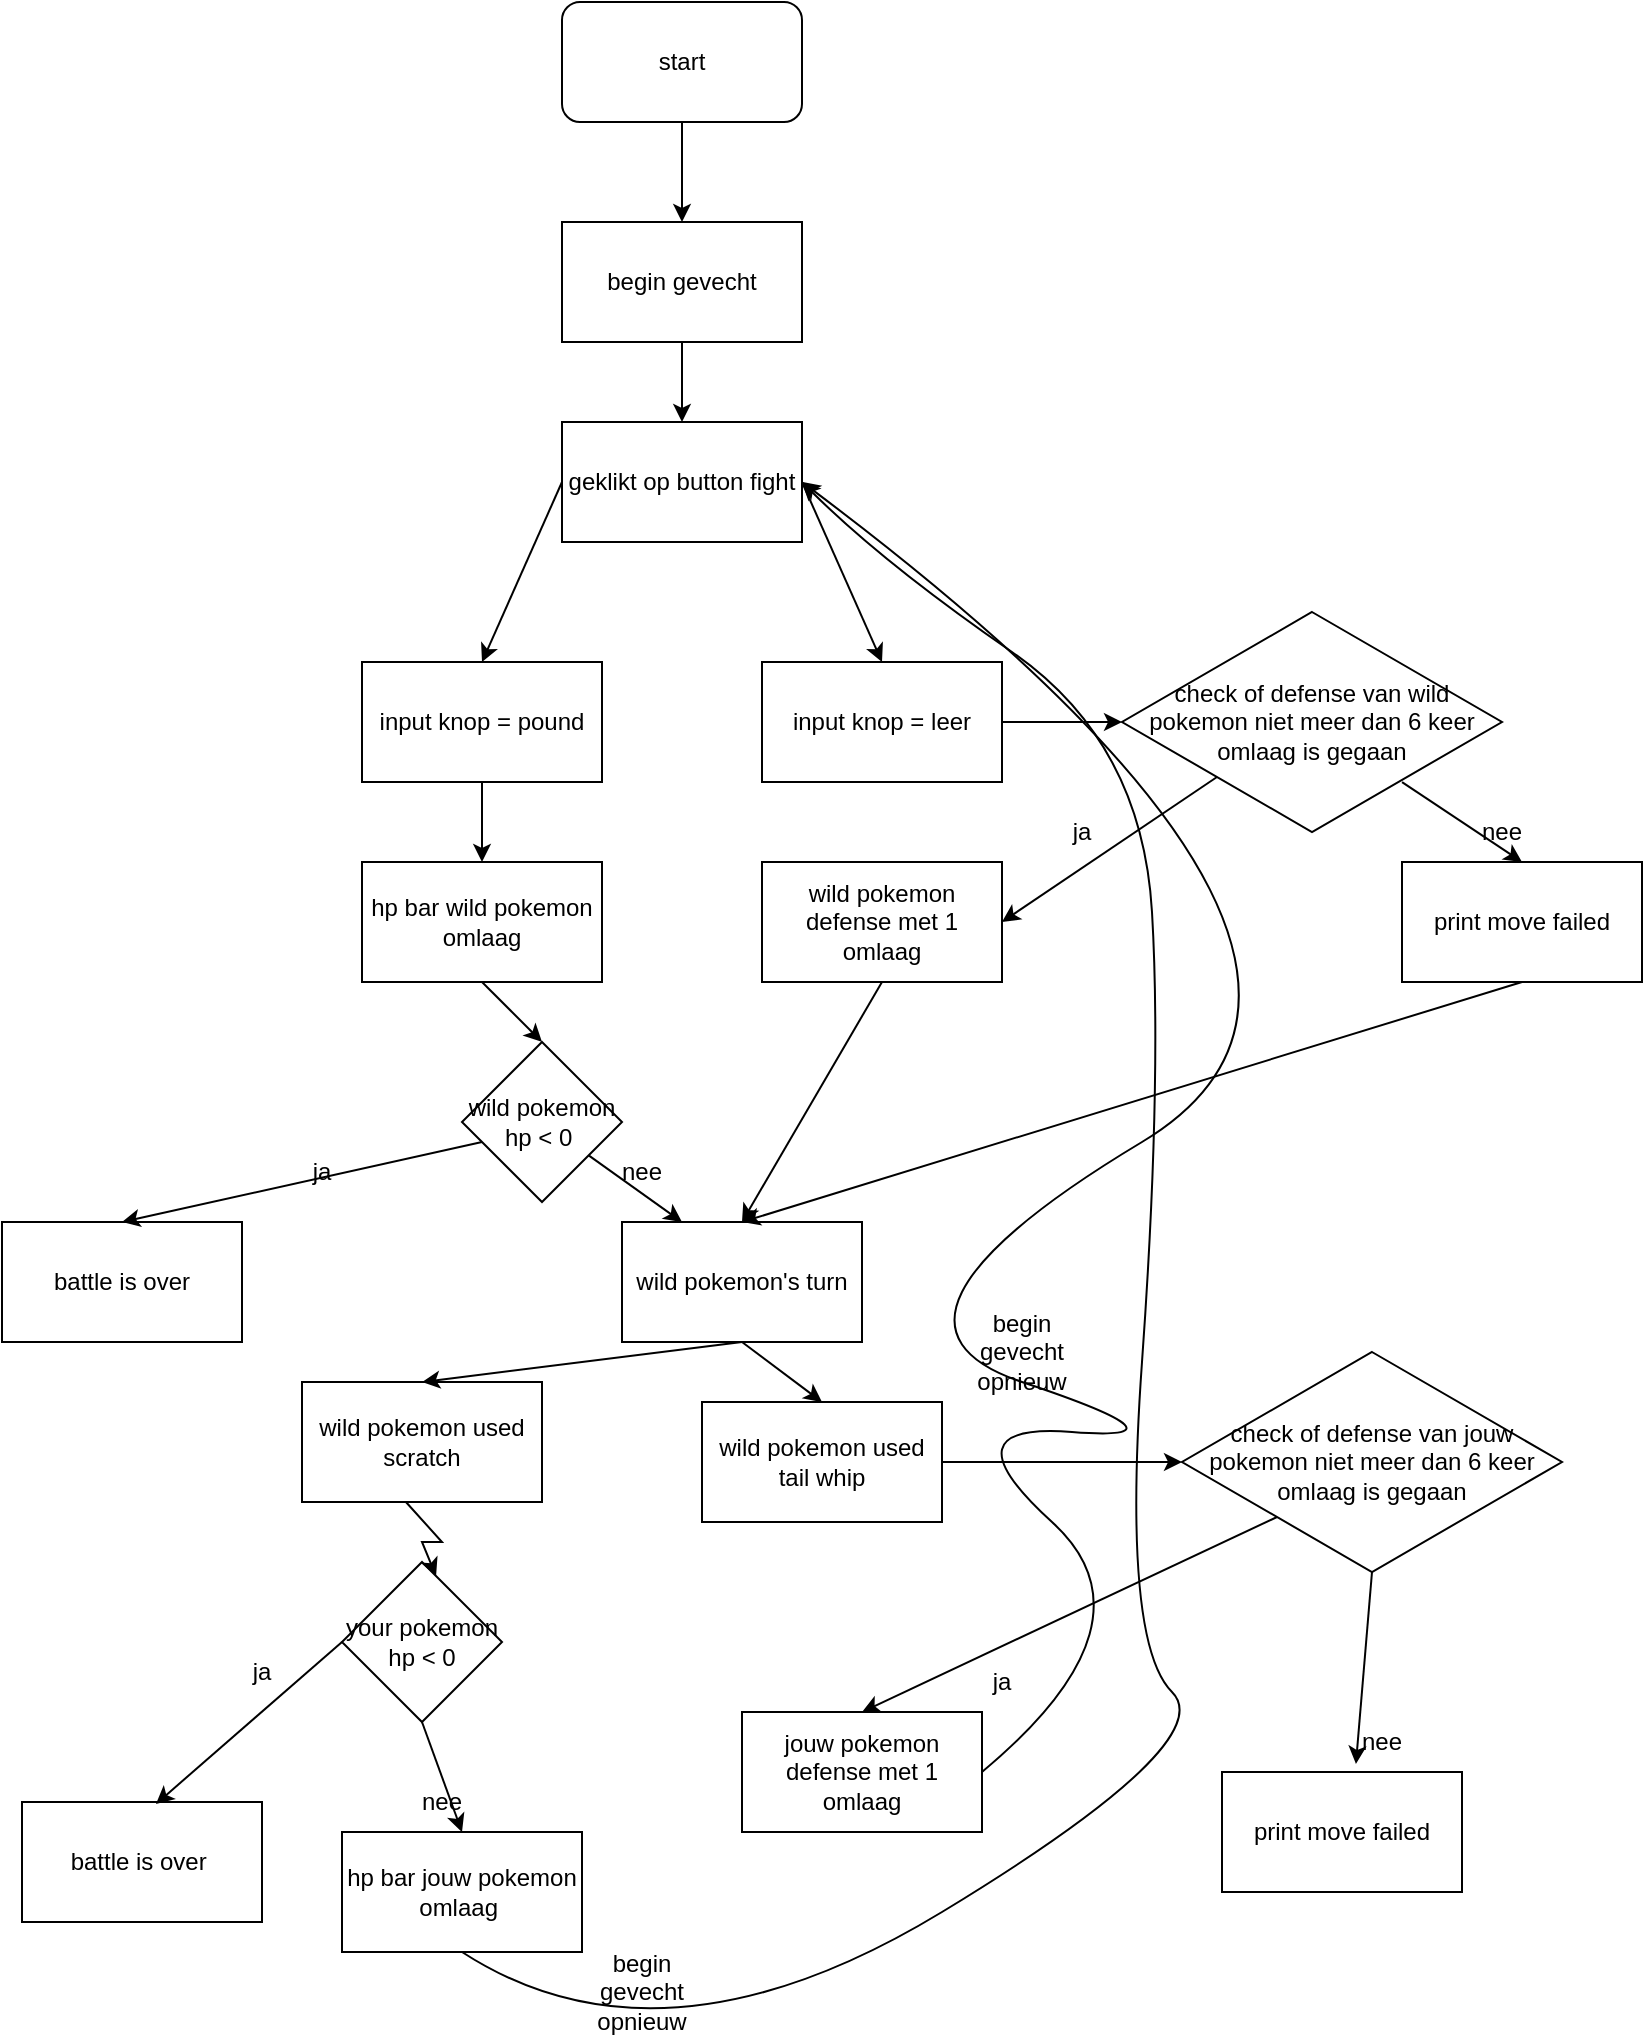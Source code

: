 <mxfile version="21.3.6" type="device">
  <diagram name="Pagina-1" id="Tz6Z_vcTP6DrAK1QKzx_">
    <mxGraphModel dx="1120" dy="484" grid="1" gridSize="10" guides="1" tooltips="1" connect="1" arrows="1" fold="1" page="1" pageScale="1" pageWidth="827" pageHeight="1169" math="0" shadow="0">
      <root>
        <mxCell id="0" />
        <mxCell id="1" parent="0" />
        <mxCell id="POOXPRrQ2YqsytIRpgVz-2" value="begin gevecht" style="rounded=0;whiteSpace=wrap;html=1;" vertex="1" parent="1">
          <mxGeometry x="350" y="160" width="120" height="60" as="geometry" />
        </mxCell>
        <mxCell id="POOXPRrQ2YqsytIRpgVz-3" value="" style="endArrow=classic;html=1;rounded=0;entryX=0.5;entryY=0;entryDx=0;entryDy=0;exitX=0.5;exitY=1;exitDx=0;exitDy=0;" edge="1" parent="1" target="POOXPRrQ2YqsytIRpgVz-2">
          <mxGeometry width="50" height="50" relative="1" as="geometry">
            <mxPoint x="410" y="110" as="sourcePoint" />
            <mxPoint x="580" y="90" as="targetPoint" />
          </mxGeometry>
        </mxCell>
        <mxCell id="POOXPRrQ2YqsytIRpgVz-4" value="geklikt op button fight" style="rounded=0;whiteSpace=wrap;html=1;" vertex="1" parent="1">
          <mxGeometry x="350" y="260" width="120" height="60" as="geometry" />
        </mxCell>
        <mxCell id="POOXPRrQ2YqsytIRpgVz-5" value="" style="endArrow=classic;html=1;rounded=0;entryX=0.5;entryY=0;entryDx=0;entryDy=0;exitX=0.5;exitY=1;exitDx=0;exitDy=0;" edge="1" parent="1" source="POOXPRrQ2YqsytIRpgVz-2" target="POOXPRrQ2YqsytIRpgVz-4">
          <mxGeometry width="50" height="50" relative="1" as="geometry">
            <mxPoint x="600" y="220" as="sourcePoint" />
            <mxPoint x="650" y="170" as="targetPoint" />
          </mxGeometry>
        </mxCell>
        <mxCell id="POOXPRrQ2YqsytIRpgVz-9" value="" style="endArrow=classic;html=1;rounded=0;entryX=0.5;entryY=0;entryDx=0;entryDy=0;exitX=1;exitY=0.5;exitDx=0;exitDy=0;" edge="1" parent="1" source="POOXPRrQ2YqsytIRpgVz-4" target="POOXPRrQ2YqsytIRpgVz-18">
          <mxGeometry width="50" height="50" relative="1" as="geometry">
            <mxPoint x="420" y="400" as="sourcePoint" />
            <mxPoint x="510" y="360" as="targetPoint" />
          </mxGeometry>
        </mxCell>
        <mxCell id="POOXPRrQ2YqsytIRpgVz-12" value="" style="endArrow=classic;html=1;rounded=0;entryX=0.5;entryY=0;entryDx=0;entryDy=0;exitX=0;exitY=0.5;exitDx=0;exitDy=0;" edge="1" parent="1" source="POOXPRrQ2YqsytIRpgVz-4" target="POOXPRrQ2YqsytIRpgVz-17">
          <mxGeometry width="50" height="50" relative="1" as="geometry">
            <mxPoint x="420" y="400" as="sourcePoint" />
            <mxPoint x="310" y="360" as="targetPoint" />
          </mxGeometry>
        </mxCell>
        <mxCell id="POOXPRrQ2YqsytIRpgVz-13" value="hp bar wild pokemon omlaag" style="rounded=0;whiteSpace=wrap;html=1;" vertex="1" parent="1">
          <mxGeometry x="250" y="480" width="120" height="60" as="geometry" />
        </mxCell>
        <mxCell id="POOXPRrQ2YqsytIRpgVz-14" value="" style="endArrow=classic;html=1;rounded=0;entryX=0.5;entryY=0;entryDx=0;entryDy=0;" edge="1" parent="1" target="POOXPRrQ2YqsytIRpgVz-13">
          <mxGeometry width="50" height="50" relative="1" as="geometry">
            <mxPoint x="310" y="440" as="sourcePoint" />
            <mxPoint x="470" y="450" as="targetPoint" />
          </mxGeometry>
        </mxCell>
        <mxCell id="POOXPRrQ2YqsytIRpgVz-15" value="wild pokemon defense met 1 omlaag" style="rounded=0;whiteSpace=wrap;html=1;" vertex="1" parent="1">
          <mxGeometry x="450" y="480" width="120" height="60" as="geometry" />
        </mxCell>
        <mxCell id="POOXPRrQ2YqsytIRpgVz-17" value="input knop = pound" style="rounded=0;whiteSpace=wrap;html=1;" vertex="1" parent="1">
          <mxGeometry x="250" y="380" width="120" height="60" as="geometry" />
        </mxCell>
        <mxCell id="POOXPRrQ2YqsytIRpgVz-18" value="input knop = leer" style="rounded=0;whiteSpace=wrap;html=1;" vertex="1" parent="1">
          <mxGeometry x="450" y="380" width="120" height="60" as="geometry" />
        </mxCell>
        <mxCell id="POOXPRrQ2YqsytIRpgVz-19" value="check of defense van wild pokemon niet meer dan 6 keer omlaag is gegaan" style="rhombus;whiteSpace=wrap;html=1;" vertex="1" parent="1">
          <mxGeometry x="630" y="355" width="190" height="110" as="geometry" />
        </mxCell>
        <mxCell id="POOXPRrQ2YqsytIRpgVz-20" value="" style="endArrow=classic;html=1;rounded=0;entryX=0;entryY=0.5;entryDx=0;entryDy=0;exitX=1;exitY=0.5;exitDx=0;exitDy=0;" edge="1" parent="1" source="POOXPRrQ2YqsytIRpgVz-18" target="POOXPRrQ2YqsytIRpgVz-19">
          <mxGeometry width="50" height="50" relative="1" as="geometry">
            <mxPoint x="570" y="430" as="sourcePoint" />
            <mxPoint x="620" y="380" as="targetPoint" />
          </mxGeometry>
        </mxCell>
        <mxCell id="POOXPRrQ2YqsytIRpgVz-21" value="" style="endArrow=classic;html=1;rounded=0;exitX=0;exitY=1;exitDx=0;exitDy=0;entryX=1;entryY=0.5;entryDx=0;entryDy=0;" edge="1" parent="1" source="POOXPRrQ2YqsytIRpgVz-19" target="POOXPRrQ2YqsytIRpgVz-15">
          <mxGeometry width="50" height="50" relative="1" as="geometry">
            <mxPoint x="620" y="510" as="sourcePoint" />
            <mxPoint x="600" y="600" as="targetPoint" />
          </mxGeometry>
        </mxCell>
        <mxCell id="POOXPRrQ2YqsytIRpgVz-22" value="print move failed" style="rounded=0;whiteSpace=wrap;html=1;" vertex="1" parent="1">
          <mxGeometry x="770" y="480" width="120" height="60" as="geometry" />
        </mxCell>
        <mxCell id="POOXPRrQ2YqsytIRpgVz-25" value="" style="endArrow=classic;html=1;rounded=0;entryX=0.5;entryY=0;entryDx=0;entryDy=0;exitX=0.737;exitY=0.773;exitDx=0;exitDy=0;exitPerimeter=0;" edge="1" parent="1" source="POOXPRrQ2YqsytIRpgVz-19" target="POOXPRrQ2YqsytIRpgVz-22">
          <mxGeometry width="50" height="50" relative="1" as="geometry">
            <mxPoint x="620" y="320" as="sourcePoint" />
            <mxPoint x="950" y="310" as="targetPoint" />
          </mxGeometry>
        </mxCell>
        <mxCell id="POOXPRrQ2YqsytIRpgVz-26" value="wild pokemon&#39;s turn" style="rounded=0;whiteSpace=wrap;html=1;" vertex="1" parent="1">
          <mxGeometry x="380" y="660" width="120" height="60" as="geometry" />
        </mxCell>
        <mxCell id="POOXPRrQ2YqsytIRpgVz-28" value="wild pokemon hp &amp;lt; 0&amp;nbsp;" style="rhombus;whiteSpace=wrap;html=1;" vertex="1" parent="1">
          <mxGeometry x="300" y="570" width="80" height="80" as="geometry" />
        </mxCell>
        <mxCell id="POOXPRrQ2YqsytIRpgVz-29" value="battle is over" style="rounded=0;whiteSpace=wrap;html=1;" vertex="1" parent="1">
          <mxGeometry x="70" y="660" width="120" height="60" as="geometry" />
        </mxCell>
        <mxCell id="POOXPRrQ2YqsytIRpgVz-32" value="" style="endArrow=classic;html=1;rounded=0;entryX=0.5;entryY=0;entryDx=0;entryDy=0;exitX=0.5;exitY=1;exitDx=0;exitDy=0;" edge="1" parent="1" source="POOXPRrQ2YqsytIRpgVz-15" target="POOXPRrQ2YqsytIRpgVz-26">
          <mxGeometry width="50" height="50" relative="1" as="geometry">
            <mxPoint x="580" y="600" as="sourcePoint" />
            <mxPoint x="630" y="550" as="targetPoint" />
          </mxGeometry>
        </mxCell>
        <mxCell id="POOXPRrQ2YqsytIRpgVz-33" value="" style="endArrow=classic;html=1;rounded=0;entryX=0.5;entryY=0;entryDx=0;entryDy=0;exitX=0.5;exitY=1;exitDx=0;exitDy=0;" edge="1" parent="1" source="POOXPRrQ2YqsytIRpgVz-22" target="POOXPRrQ2YqsytIRpgVz-26">
          <mxGeometry width="50" height="50" relative="1" as="geometry">
            <mxPoint x="690" y="590" as="sourcePoint" />
            <mxPoint x="740" y="540" as="targetPoint" />
          </mxGeometry>
        </mxCell>
        <mxCell id="POOXPRrQ2YqsytIRpgVz-34" value="wild pokemon used scratch" style="rounded=0;whiteSpace=wrap;html=1;" vertex="1" parent="1">
          <mxGeometry x="220" y="740" width="120" height="60" as="geometry" />
        </mxCell>
        <mxCell id="POOXPRrQ2YqsytIRpgVz-35" value="wild pokemon used tail whip" style="rounded=0;whiteSpace=wrap;html=1;" vertex="1" parent="1">
          <mxGeometry x="420" y="750" width="120" height="60" as="geometry" />
        </mxCell>
        <mxCell id="POOXPRrQ2YqsytIRpgVz-36" value="check of defense van jouw pokemon niet meer dan 6 keer omlaag is gegaan" style="rhombus;whiteSpace=wrap;html=1;" vertex="1" parent="1">
          <mxGeometry x="660" y="725" width="190" height="110" as="geometry" />
        </mxCell>
        <mxCell id="POOXPRrQ2YqsytIRpgVz-37" value="" style="endArrow=classic;html=1;rounded=0;entryX=0;entryY=0.5;entryDx=0;entryDy=0;exitX=1;exitY=0.5;exitDx=0;exitDy=0;" edge="1" parent="1" source="POOXPRrQ2YqsytIRpgVz-35" target="POOXPRrQ2YqsytIRpgVz-36">
          <mxGeometry width="50" height="50" relative="1" as="geometry">
            <mxPoint x="580" y="719.5" as="sourcePoint" />
            <mxPoint x="610" y="719.5" as="targetPoint" />
            <Array as="points" />
          </mxGeometry>
        </mxCell>
        <mxCell id="POOXPRrQ2YqsytIRpgVz-38" value="" style="endArrow=classic;html=1;rounded=0;entryX=0.5;entryY=0;entryDx=0;entryDy=0;exitX=0.5;exitY=1;exitDx=0;exitDy=0;" edge="1" parent="1" source="POOXPRrQ2YqsytIRpgVz-26" target="POOXPRrQ2YqsytIRpgVz-35">
          <mxGeometry width="50" height="50" relative="1" as="geometry">
            <mxPoint x="385" y="700" as="sourcePoint" />
            <mxPoint x="435" y="650" as="targetPoint" />
          </mxGeometry>
        </mxCell>
        <mxCell id="POOXPRrQ2YqsytIRpgVz-39" value="" style="endArrow=classic;html=1;rounded=0;entryX=0.5;entryY=0;entryDx=0;entryDy=0;exitX=0.5;exitY=1;exitDx=0;exitDy=0;" edge="1" parent="1" source="POOXPRrQ2YqsytIRpgVz-26" target="POOXPRrQ2YqsytIRpgVz-34">
          <mxGeometry width="50" height="50" relative="1" as="geometry">
            <mxPoint x="385" y="745" as="sourcePoint" />
            <mxPoint x="435" y="695" as="targetPoint" />
          </mxGeometry>
        </mxCell>
        <mxCell id="POOXPRrQ2YqsytIRpgVz-40" value="print move failed" style="rounded=0;whiteSpace=wrap;html=1;" vertex="1" parent="1">
          <mxGeometry x="680" y="935" width="120" height="60" as="geometry" />
        </mxCell>
        <mxCell id="POOXPRrQ2YqsytIRpgVz-41" value="" style="endArrow=classic;html=1;rounded=0;entryX=0.558;entryY=-0.067;entryDx=0;entryDy=0;entryPerimeter=0;exitX=0.5;exitY=1;exitDx=0;exitDy=0;" edge="1" parent="1" source="POOXPRrQ2YqsytIRpgVz-36" target="POOXPRrQ2YqsytIRpgVz-40">
          <mxGeometry width="50" height="50" relative="1" as="geometry">
            <mxPoint x="420" y="810" as="sourcePoint" />
            <mxPoint x="470" y="760" as="targetPoint" />
          </mxGeometry>
        </mxCell>
        <mxCell id="POOXPRrQ2YqsytIRpgVz-42" value="hp bar jouw pokemon omlaag&amp;nbsp;" style="rounded=0;whiteSpace=wrap;html=1;" vertex="1" parent="1">
          <mxGeometry x="240" y="965" width="120" height="60" as="geometry" />
        </mxCell>
        <mxCell id="POOXPRrQ2YqsytIRpgVz-43" value="jouw pokemon defense met 1 omlaag" style="rounded=0;whiteSpace=wrap;html=1;" vertex="1" parent="1">
          <mxGeometry x="440" y="905" width="120" height="60" as="geometry" />
        </mxCell>
        <mxCell id="POOXPRrQ2YqsytIRpgVz-44" value="" style="endArrow=classic;html=1;rounded=0;entryX=0.5;entryY=0;entryDx=0;entryDy=0;exitX=0;exitY=1;exitDx=0;exitDy=0;" edge="1" parent="1" source="POOXPRrQ2YqsytIRpgVz-36" target="POOXPRrQ2YqsytIRpgVz-43">
          <mxGeometry width="50" height="50" relative="1" as="geometry">
            <mxPoint x="405" y="780" as="sourcePoint" />
            <mxPoint x="455" y="730" as="targetPoint" />
          </mxGeometry>
        </mxCell>
        <mxCell id="POOXPRrQ2YqsytIRpgVz-46" value="your pokemon hp &amp;lt; 0" style="rhombus;whiteSpace=wrap;html=1;" vertex="1" parent="1">
          <mxGeometry x="240" y="830" width="80" height="80" as="geometry" />
        </mxCell>
        <mxCell id="POOXPRrQ2YqsytIRpgVz-49" value="battle is over&amp;nbsp;" style="rounded=0;whiteSpace=wrap;html=1;" vertex="1" parent="1">
          <mxGeometry x="80" y="950" width="120" height="60" as="geometry" />
        </mxCell>
        <mxCell id="POOXPRrQ2YqsytIRpgVz-51" value="begin gevecht opnieuw" style="text;html=1;strokeColor=none;fillColor=none;align=center;verticalAlign=middle;whiteSpace=wrap;rounded=0;" vertex="1" parent="1">
          <mxGeometry x="360" y="1030" width="60" height="30" as="geometry" />
        </mxCell>
        <mxCell id="POOXPRrQ2YqsytIRpgVz-52" value="" style="curved=1;endArrow=classic;html=1;rounded=0;exitX=0.5;exitY=1;exitDx=0;exitDy=0;entryX=1;entryY=0.5;entryDx=0;entryDy=0;" edge="1" parent="1" source="POOXPRrQ2YqsytIRpgVz-42" target="POOXPRrQ2YqsytIRpgVz-4">
          <mxGeometry width="50" height="50" relative="1" as="geometry">
            <mxPoint x="630" y="920" as="sourcePoint" />
            <mxPoint x="680" y="870" as="targetPoint" />
            <Array as="points">
              <mxPoint x="400" y="1090" />
              <mxPoint x="680" y="920" />
              <mxPoint x="630" y="870" />
              <mxPoint x="650" y="590" />
              <mxPoint x="640" y="420" />
              <mxPoint x="510" y="330" />
            </Array>
          </mxGeometry>
        </mxCell>
        <mxCell id="POOXPRrQ2YqsytIRpgVz-59" value="start" style="rounded=1;whiteSpace=wrap;html=1;" vertex="1" parent="1">
          <mxGeometry x="350" y="50" width="120" height="60" as="geometry" />
        </mxCell>
        <mxCell id="POOXPRrQ2YqsytIRpgVz-62" value="" style="endArrow=classic;html=1;rounded=0;entryX=0.5;entryY=0;entryDx=0;entryDy=0;exitX=0.5;exitY=1;exitDx=0;exitDy=0;" edge="1" parent="1" source="POOXPRrQ2YqsytIRpgVz-13" target="POOXPRrQ2YqsytIRpgVz-28">
          <mxGeometry width="50" height="50" relative="1" as="geometry">
            <mxPoint x="70" y="584.5" as="sourcePoint" />
            <mxPoint x="170" y="524.5" as="targetPoint" />
            <Array as="points" />
          </mxGeometry>
        </mxCell>
        <mxCell id="POOXPRrQ2YqsytIRpgVz-63" value="" style="endArrow=classic;html=1;rounded=0;entryX=0.5;entryY=0;entryDx=0;entryDy=0;exitX=0.125;exitY=0.625;exitDx=0;exitDy=0;exitPerimeter=0;" edge="1" parent="1" source="POOXPRrQ2YqsytIRpgVz-28" target="POOXPRrQ2YqsytIRpgVz-29">
          <mxGeometry width="50" height="50" relative="1" as="geometry">
            <mxPoint x="80" y="600" as="sourcePoint" />
            <mxPoint x="130" y="550" as="targetPoint" />
          </mxGeometry>
        </mxCell>
        <mxCell id="POOXPRrQ2YqsytIRpgVz-64" value="ja" style="text;html=1;strokeColor=none;fillColor=none;align=center;verticalAlign=middle;whiteSpace=wrap;rounded=0;" vertex="1" parent="1">
          <mxGeometry x="200" y="620" width="60" height="30" as="geometry" />
        </mxCell>
        <mxCell id="POOXPRrQ2YqsytIRpgVz-65" value="" style="endArrow=classic;html=1;rounded=0;entryX=0.25;entryY=0;entryDx=0;entryDy=0;" edge="1" parent="1" source="POOXPRrQ2YqsytIRpgVz-28" target="POOXPRrQ2YqsytIRpgVz-26">
          <mxGeometry width="50" height="50" relative="1" as="geometry">
            <mxPoint x="364" y="635" as="sourcePoint" />
            <mxPoint x="414" y="585" as="targetPoint" />
          </mxGeometry>
        </mxCell>
        <mxCell id="POOXPRrQ2YqsytIRpgVz-66" value="nee" style="text;html=1;strokeColor=none;fillColor=none;align=center;verticalAlign=middle;whiteSpace=wrap;rounded=0;" vertex="1" parent="1">
          <mxGeometry x="360" y="620" width="60" height="30" as="geometry" />
        </mxCell>
        <mxCell id="POOXPRrQ2YqsytIRpgVz-67" value="" style="endArrow=classic;html=1;rounded=0;exitX=0.433;exitY=1;exitDx=0;exitDy=0;exitPerimeter=0;entryX=0.588;entryY=0.088;entryDx=0;entryDy=0;entryPerimeter=0;" edge="1" parent="1" source="POOXPRrQ2YqsytIRpgVz-34" target="POOXPRrQ2YqsytIRpgVz-46">
          <mxGeometry width="50" height="50" relative="1" as="geometry">
            <mxPoint x="260" y="850" as="sourcePoint" />
            <mxPoint x="290" y="820" as="targetPoint" />
            <Array as="points">
              <mxPoint x="290" y="820" />
              <mxPoint x="280" y="820" />
            </Array>
          </mxGeometry>
        </mxCell>
        <mxCell id="POOXPRrQ2YqsytIRpgVz-69" value="" style="endArrow=classic;html=1;rounded=0;entryX=0.558;entryY=0.017;entryDx=0;entryDy=0;entryPerimeter=0;exitX=0;exitY=0.5;exitDx=0;exitDy=0;" edge="1" parent="1" source="POOXPRrQ2YqsytIRpgVz-46" target="POOXPRrQ2YqsytIRpgVz-49">
          <mxGeometry width="50" height="50" relative="1" as="geometry">
            <mxPoint x="60" y="840" as="sourcePoint" />
            <mxPoint x="110" y="790" as="targetPoint" />
          </mxGeometry>
        </mxCell>
        <mxCell id="POOXPRrQ2YqsytIRpgVz-70" value="ja" style="text;html=1;strokeColor=none;fillColor=none;align=center;verticalAlign=middle;whiteSpace=wrap;rounded=0;" vertex="1" parent="1">
          <mxGeometry x="170" y="870" width="60" height="30" as="geometry" />
        </mxCell>
        <mxCell id="POOXPRrQ2YqsytIRpgVz-71" value="" style="endArrow=classic;html=1;rounded=0;exitX=0.5;exitY=1;exitDx=0;exitDy=0;entryX=0.5;entryY=0;entryDx=0;entryDy=0;" edge="1" parent="1" source="POOXPRrQ2YqsytIRpgVz-46" target="POOXPRrQ2YqsytIRpgVz-42">
          <mxGeometry width="50" height="50" relative="1" as="geometry">
            <mxPoint x="330" y="920" as="sourcePoint" />
            <mxPoint x="380" y="870" as="targetPoint" />
          </mxGeometry>
        </mxCell>
        <mxCell id="POOXPRrQ2YqsytIRpgVz-72" value="nee" style="text;html=1;strokeColor=none;fillColor=none;align=center;verticalAlign=middle;whiteSpace=wrap;rounded=0;" vertex="1" parent="1">
          <mxGeometry x="260" y="935" width="60" height="30" as="geometry" />
        </mxCell>
        <mxCell id="POOXPRrQ2YqsytIRpgVz-76" value="" style="curved=1;endArrow=classic;html=1;rounded=0;exitX=1;exitY=0.5;exitDx=0;exitDy=0;entryX=1;entryY=0.5;entryDx=0;entryDy=0;" edge="1" parent="1" source="POOXPRrQ2YqsytIRpgVz-43" target="POOXPRrQ2YqsytIRpgVz-4">
          <mxGeometry width="50" height="50" relative="1" as="geometry">
            <mxPoint x="490" y="760" as="sourcePoint" />
            <mxPoint x="540" y="710" as="targetPoint" />
            <Array as="points">
              <mxPoint x="650" y="860" />
              <mxPoint x="540" y="760" />
              <mxPoint x="670" y="770" />
              <mxPoint x="490" y="710" />
              <mxPoint x="790" y="530" />
            </Array>
          </mxGeometry>
        </mxCell>
        <mxCell id="POOXPRrQ2YqsytIRpgVz-77" value="begin gevecht opnieuw" style="text;html=1;strokeColor=none;fillColor=none;align=center;verticalAlign=middle;whiteSpace=wrap;rounded=0;" vertex="1" parent="1">
          <mxGeometry x="550" y="710" width="60" height="30" as="geometry" />
        </mxCell>
        <mxCell id="POOXPRrQ2YqsytIRpgVz-78" value="ja" style="text;html=1;strokeColor=none;fillColor=none;align=center;verticalAlign=middle;whiteSpace=wrap;rounded=0;" vertex="1" parent="1">
          <mxGeometry x="580" y="450" width="60" height="30" as="geometry" />
        </mxCell>
        <mxCell id="POOXPRrQ2YqsytIRpgVz-79" value="nee" style="text;html=1;strokeColor=none;fillColor=none;align=center;verticalAlign=middle;whiteSpace=wrap;rounded=0;" vertex="1" parent="1">
          <mxGeometry x="790" y="450" width="60" height="30" as="geometry" />
        </mxCell>
        <mxCell id="POOXPRrQ2YqsytIRpgVz-80" value="ja" style="text;html=1;strokeColor=none;fillColor=none;align=center;verticalAlign=middle;whiteSpace=wrap;rounded=0;" vertex="1" parent="1">
          <mxGeometry x="540" y="875" width="60" height="30" as="geometry" />
        </mxCell>
        <mxCell id="POOXPRrQ2YqsytIRpgVz-81" value="nee" style="text;html=1;strokeColor=none;fillColor=none;align=center;verticalAlign=middle;whiteSpace=wrap;rounded=0;" vertex="1" parent="1">
          <mxGeometry x="730" y="905" width="60" height="30" as="geometry" />
        </mxCell>
      </root>
    </mxGraphModel>
  </diagram>
</mxfile>
